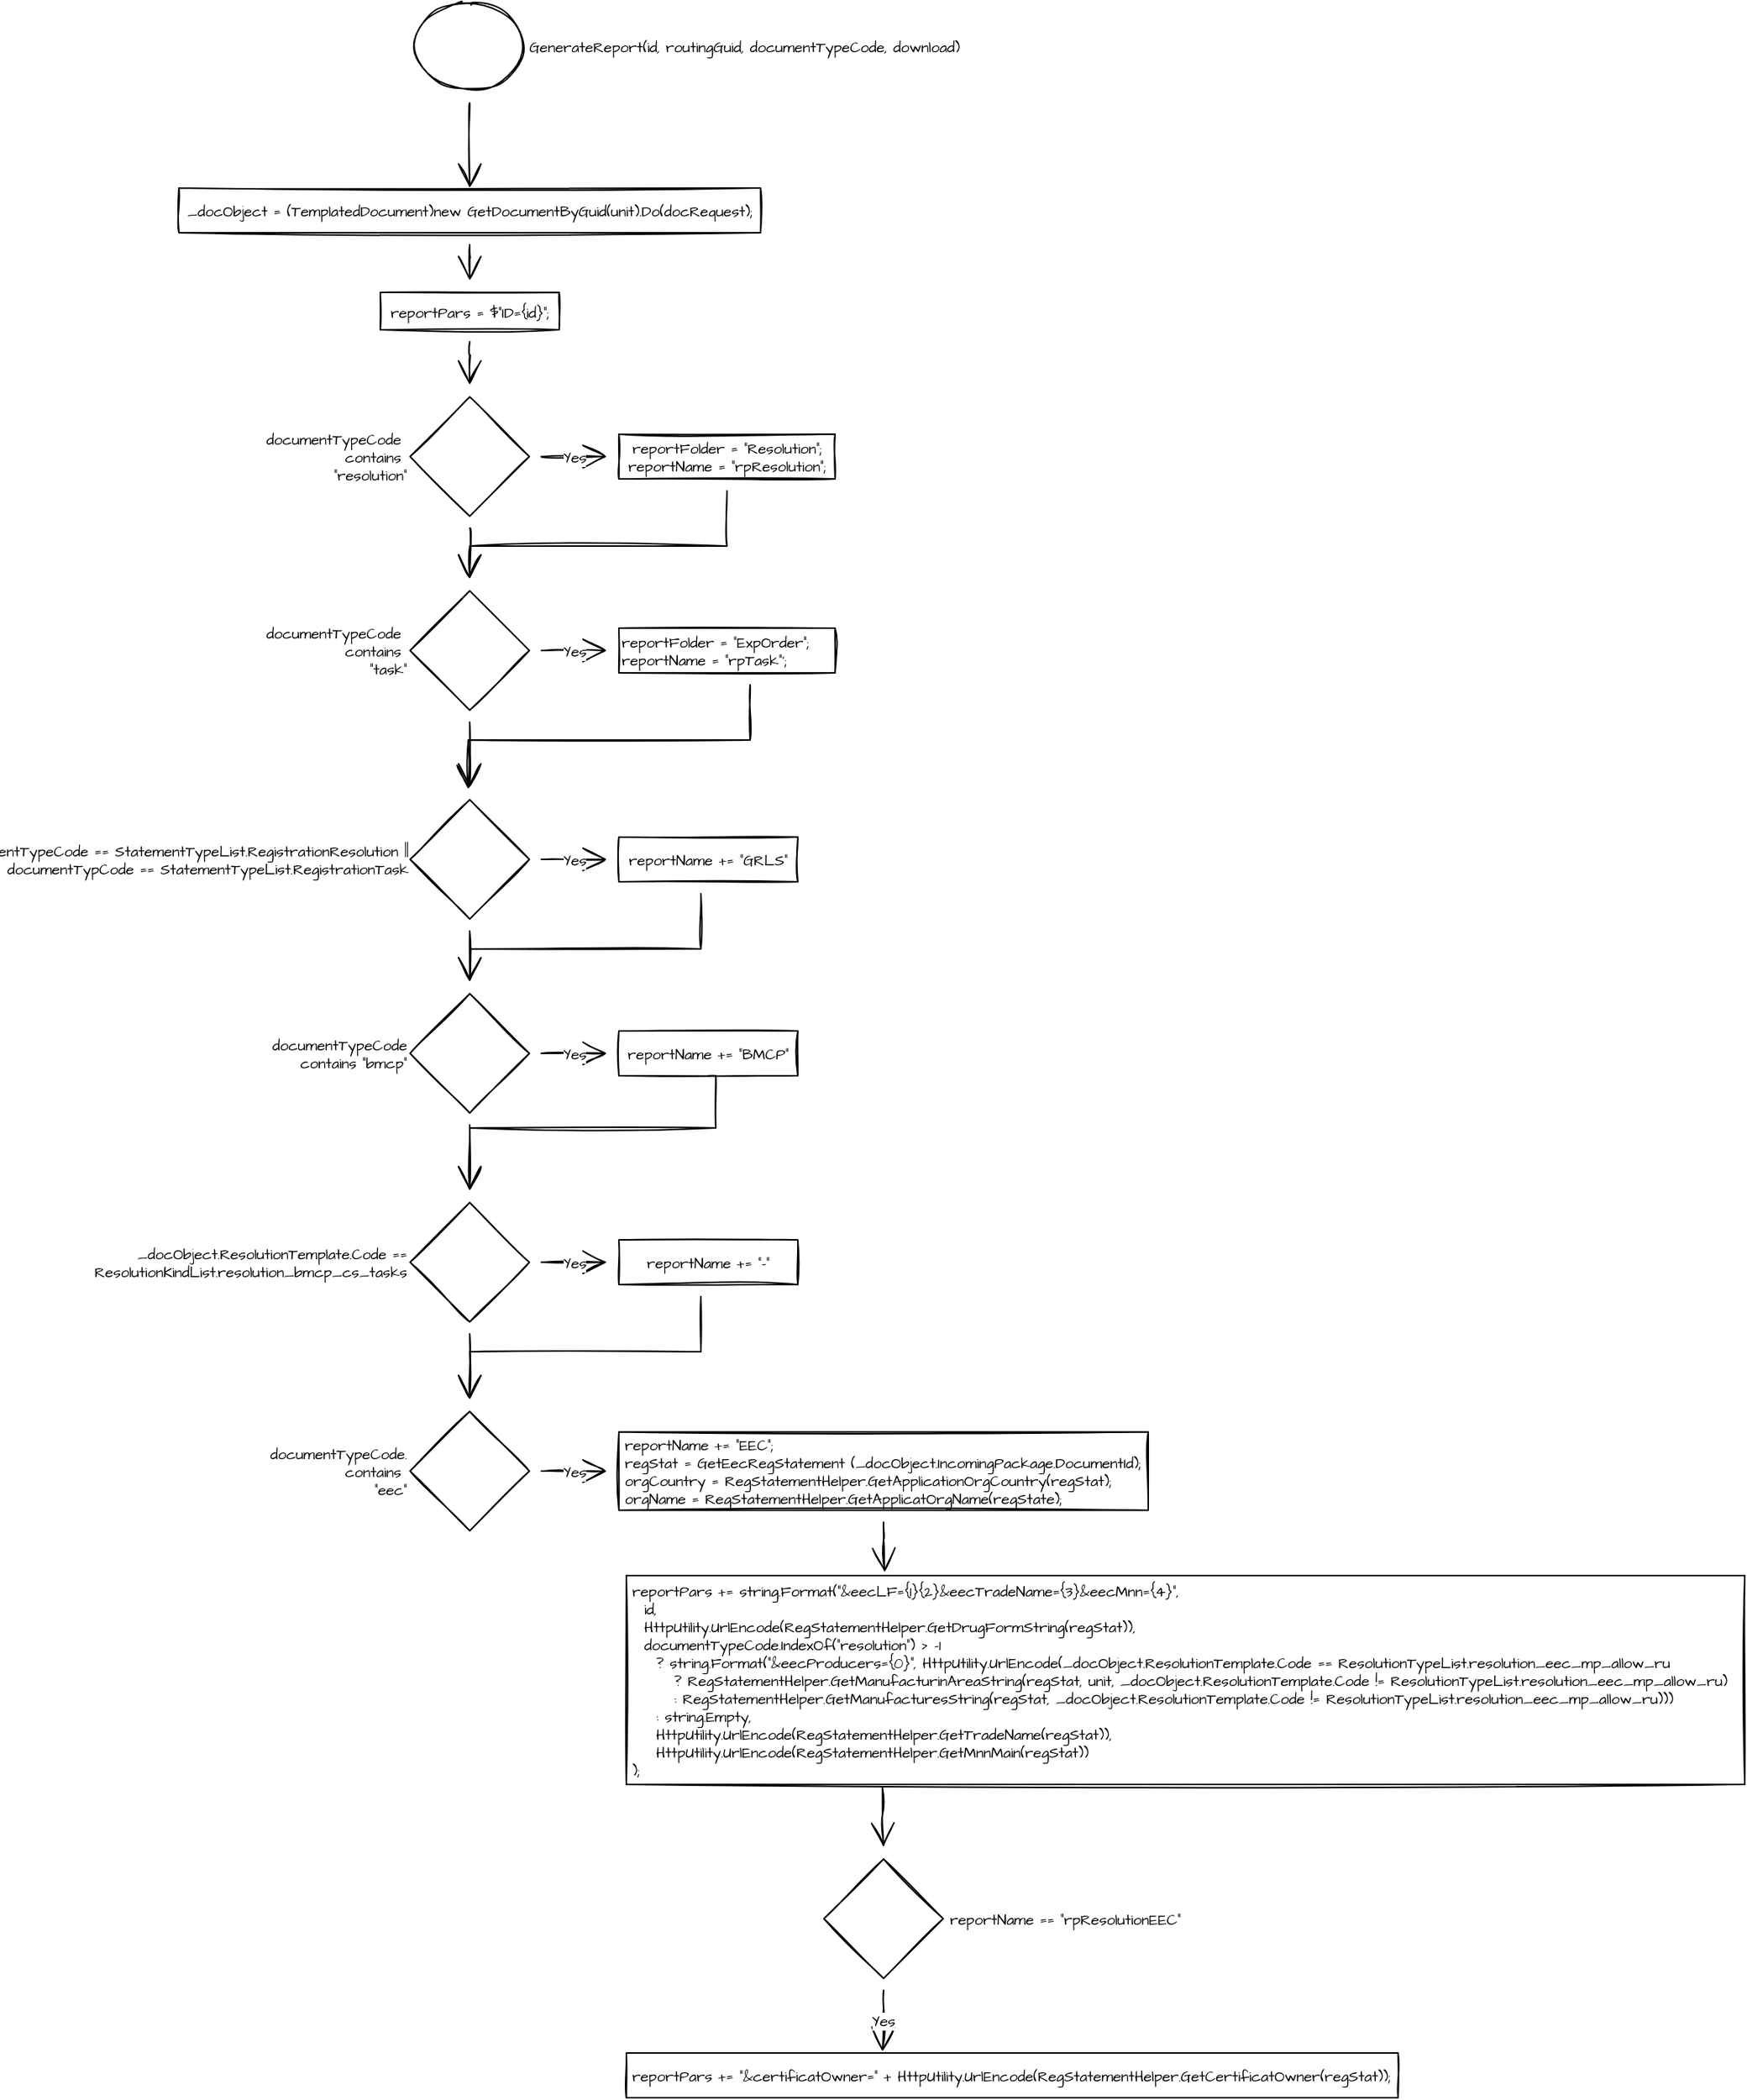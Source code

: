 <mxfile version="20.3.0" type="github">
  <diagram id="C5RBs43oDa-KdzZeNtuy" name="Page-1">
    <mxGraphModel dx="1961" dy="1841" grid="1" gridSize="10" guides="1" tooltips="1" connect="1" arrows="1" fold="1" page="1" pageScale="1" pageWidth="827" pageHeight="1169" math="0" shadow="0">
      <root>
        <mxCell id="WIyWlLk6GJQsqaUBKTNV-0" />
        <mxCell id="WIyWlLk6GJQsqaUBKTNV-1" parent="WIyWlLk6GJQsqaUBKTNV-0" />
        <mxCell id="85bUbTbqDZPOqHRigDFA-2" value="" style="edgeStyle=orthogonalEdgeStyle;curved=1;rounded=0;sketch=1;hachureGap=4;orthogonalLoop=1;jettySize=auto;html=1;fontFamily=Architects Daughter;fontSource=https%3A%2F%2Ffonts.googleapis.com%2Fcss%3Ffamily%3DArchitects%2BDaughter;fontSize=10;endArrow=open;startSize=14;endSize=14;sourcePerimeterSpacing=8;targetPerimeterSpacing=8;" edge="1" parent="WIyWlLk6GJQsqaUBKTNV-1" source="85bUbTbqDZPOqHRigDFA-0" target="85bUbTbqDZPOqHRigDFA-1">
          <mxGeometry relative="1" as="geometry" />
        </mxCell>
        <mxCell id="85bUbTbqDZPOqHRigDFA-0" value="_docObject = (TemplatedDocument)new GetDocumentByGuid(unit).Do(docRequest);" style="rounded=0;whiteSpace=wrap;html=1;sketch=1;hachureGap=4;fontFamily=Architects Daughter;fontSource=https%3A%2F%2Ffonts.googleapis.com%2Fcss%3Ffamily%3DArchitects%2BDaughter;fontSize=10;" vertex="1" parent="WIyWlLk6GJQsqaUBKTNV-1">
          <mxGeometry x="20" y="10" width="390" height="30" as="geometry" />
        </mxCell>
        <mxCell id="85bUbTbqDZPOqHRigDFA-7" value="" style="edgeStyle=orthogonalEdgeStyle;curved=1;rounded=0;sketch=1;hachureGap=4;orthogonalLoop=1;jettySize=auto;html=1;fontFamily=Architects Daughter;fontSource=https%3A%2F%2Ffonts.googleapis.com%2Fcss%3Ffamily%3DArchitects%2BDaughter;fontSize=10;endArrow=open;startSize=14;endSize=14;sourcePerimeterSpacing=8;targetPerimeterSpacing=8;" edge="1" parent="WIyWlLk6GJQsqaUBKTNV-1" source="85bUbTbqDZPOqHRigDFA-1" target="85bUbTbqDZPOqHRigDFA-6">
          <mxGeometry relative="1" as="geometry" />
        </mxCell>
        <mxCell id="85bUbTbqDZPOqHRigDFA-1" value="reportPars = $&quot;ID={id}&quot;;" style="whiteSpace=wrap;html=1;fontSize=10;fontFamily=Architects Daughter;rounded=0;sketch=1;hachureGap=4;fontSource=https%3A%2F%2Ffonts.googleapis.com%2Fcss%3Ffamily%3DArchitects%2BDaughter;" vertex="1" parent="WIyWlLk6GJQsqaUBKTNV-1">
          <mxGeometry x="155" y="80" width="120" height="25" as="geometry" />
        </mxCell>
        <mxCell id="85bUbTbqDZPOqHRigDFA-5" style="edgeStyle=orthogonalEdgeStyle;curved=1;rounded=0;sketch=1;hachureGap=4;orthogonalLoop=1;jettySize=auto;html=1;entryX=0.5;entryY=0;entryDx=0;entryDy=0;fontFamily=Architects Daughter;fontSource=https%3A%2F%2Ffonts.googleapis.com%2Fcss%3Ffamily%3DArchitects%2BDaughter;fontSize=10;endArrow=open;startSize=14;endSize=14;sourcePerimeterSpacing=8;targetPerimeterSpacing=8;" edge="1" parent="WIyWlLk6GJQsqaUBKTNV-1" source="85bUbTbqDZPOqHRigDFA-3" target="85bUbTbqDZPOqHRigDFA-0">
          <mxGeometry relative="1" as="geometry" />
        </mxCell>
        <mxCell id="85bUbTbqDZPOqHRigDFA-3" value="GenerateReport(id, routingGuid, documentTypeCode, download)" style="ellipse;fontSize=10;fontFamily=Architects Daughter;rounded=0;sketch=1;hachureGap=4;fontSource=https%3A%2F%2Ffonts.googleapis.com%2Fcss%3Ffamily%3DArchitects%2BDaughter;align=left;labelPosition=right;verticalLabelPosition=middle;verticalAlign=middle;html=1;" vertex="1" parent="WIyWlLk6GJQsqaUBKTNV-1">
          <mxGeometry x="177.5" y="-115" width="75" height="60" as="geometry" />
        </mxCell>
        <mxCell id="85bUbTbqDZPOqHRigDFA-9" value="Yes" style="edgeStyle=orthogonalEdgeStyle;curved=1;rounded=0;sketch=1;hachureGap=4;orthogonalLoop=1;jettySize=auto;html=1;fontFamily=Architects Daughter;fontSource=https%3A%2F%2Ffonts.googleapis.com%2Fcss%3Ffamily%3DArchitects%2BDaughter;fontSize=10;endArrow=open;startSize=14;endSize=14;sourcePerimeterSpacing=8;targetPerimeterSpacing=8;" edge="1" parent="WIyWlLk6GJQsqaUBKTNV-1" source="85bUbTbqDZPOqHRigDFA-6" target="85bUbTbqDZPOqHRigDFA-8">
          <mxGeometry relative="1" as="geometry" />
        </mxCell>
        <mxCell id="85bUbTbqDZPOqHRigDFA-11" value="" style="edgeStyle=orthogonalEdgeStyle;curved=1;rounded=0;sketch=1;hachureGap=4;orthogonalLoop=1;jettySize=auto;html=1;fontFamily=Architects Daughter;fontSource=https%3A%2F%2Ffonts.googleapis.com%2Fcss%3Ffamily%3DArchitects%2BDaughter;fontSize=10;endArrow=open;startSize=14;endSize=14;sourcePerimeterSpacing=8;targetPerimeterSpacing=8;" edge="1" parent="WIyWlLk6GJQsqaUBKTNV-1" source="85bUbTbqDZPOqHRigDFA-6" target="85bUbTbqDZPOqHRigDFA-13">
          <mxGeometry relative="1" as="geometry">
            <mxPoint x="215" y="282" as="targetPoint" />
          </mxGeometry>
        </mxCell>
        <mxCell id="85bUbTbqDZPOqHRigDFA-6" value="documentTypeCode&amp;nbsp;&lt;br&gt;contains&amp;nbsp;&lt;br&gt;&quot;resolution&quot;" style="rhombus;whiteSpace=wrap;html=1;fontSize=10;fontFamily=Architects Daughter;rounded=0;sketch=1;hachureGap=4;fontSource=https%3A%2F%2Ffonts.googleapis.com%2Fcss%3Ffamily%3DArchitects%2BDaughter;labelPosition=left;verticalLabelPosition=middle;align=right;verticalAlign=middle;" vertex="1" parent="WIyWlLk6GJQsqaUBKTNV-1">
          <mxGeometry x="175" y="150" width="80" height="80" as="geometry" />
        </mxCell>
        <mxCell id="85bUbTbqDZPOqHRigDFA-15" style="edgeStyle=orthogonalEdgeStyle;rounded=0;sketch=1;hachureGap=4;orthogonalLoop=1;jettySize=auto;html=1;fontFamily=Architects Daughter;fontSource=https%3A%2F%2Ffonts.googleapis.com%2Fcss%3Ffamily%3DArchitects%2BDaughter;fontSize=10;endArrow=open;startSize=14;endSize=14;sourcePerimeterSpacing=8;targetPerimeterSpacing=8;" edge="1" parent="WIyWlLk6GJQsqaUBKTNV-1" source="85bUbTbqDZPOqHRigDFA-8" target="85bUbTbqDZPOqHRigDFA-13">
          <mxGeometry relative="1" as="geometry">
            <Array as="points">
              <mxPoint x="388" y="250" />
              <mxPoint x="215" y="250" />
            </Array>
          </mxGeometry>
        </mxCell>
        <mxCell id="85bUbTbqDZPOqHRigDFA-8" value="reportFolder = &quot;Resolution&quot;;&lt;br&gt;reportName = &quot;rpResolution&quot;;" style="whiteSpace=wrap;html=1;fontSize=10;fontFamily=Architects Daughter;align=center;rounded=0;sketch=1;hachureGap=4;fontSource=https%3A%2F%2Ffonts.googleapis.com%2Fcss%3Ffamily%3DArchitects%2BDaughter;" vertex="1" parent="WIyWlLk6GJQsqaUBKTNV-1">
          <mxGeometry x="315" y="175" width="145" height="30" as="geometry" />
        </mxCell>
        <mxCell id="85bUbTbqDZPOqHRigDFA-17" value="Yes" style="edgeStyle=orthogonalEdgeStyle;rounded=0;sketch=1;hachureGap=4;orthogonalLoop=1;jettySize=auto;html=1;fontFamily=Architects Daughter;fontSource=https%3A%2F%2Ffonts.googleapis.com%2Fcss%3Ffamily%3DArchitects%2BDaughter;fontSize=10;endArrow=open;startSize=14;endSize=14;sourcePerimeterSpacing=8;targetPerimeterSpacing=8;" edge="1" parent="WIyWlLk6GJQsqaUBKTNV-1" source="85bUbTbqDZPOqHRigDFA-13" target="85bUbTbqDZPOqHRigDFA-16">
          <mxGeometry relative="1" as="geometry" />
        </mxCell>
        <mxCell id="85bUbTbqDZPOqHRigDFA-19" value="" style="edgeStyle=orthogonalEdgeStyle;rounded=0;sketch=1;hachureGap=4;orthogonalLoop=1;jettySize=auto;html=1;fontFamily=Architects Daughter;fontSource=https%3A%2F%2Ffonts.googleapis.com%2Fcss%3Ffamily%3DArchitects%2BDaughter;fontSize=10;endArrow=open;startSize=14;endSize=14;sourcePerimeterSpacing=8;targetPerimeterSpacing=8;" edge="1" parent="WIyWlLk6GJQsqaUBKTNV-1" source="85bUbTbqDZPOqHRigDFA-13" target="85bUbTbqDZPOqHRigDFA-18">
          <mxGeometry relative="1" as="geometry" />
        </mxCell>
        <mxCell id="85bUbTbqDZPOqHRigDFA-13" value="documentTypeCode&amp;nbsp;&lt;br&gt;contains&amp;nbsp;&lt;br&gt;&quot;task&quot;" style="rhombus;whiteSpace=wrap;html=1;fontSize=10;fontFamily=Architects Daughter;rounded=0;sketch=1;hachureGap=4;fontSource=https%3A%2F%2Ffonts.googleapis.com%2Fcss%3Ffamily%3DArchitects%2BDaughter;labelPosition=left;verticalLabelPosition=middle;align=right;verticalAlign=middle;" vertex="1" parent="WIyWlLk6GJQsqaUBKTNV-1">
          <mxGeometry x="175" y="280" width="80" height="80" as="geometry" />
        </mxCell>
        <mxCell id="85bUbTbqDZPOqHRigDFA-16" value="reportFolder = &quot;ExpOrder&quot;;&lt;br&gt;reportName = &quot;rpTask&quot;&#39;;" style="whiteSpace=wrap;html=1;fontSize=10;fontFamily=Architects Daughter;align=left;rounded=0;sketch=1;hachureGap=4;fontSource=https%3A%2F%2Ffonts.googleapis.com%2Fcss%3Ffamily%3DArchitects%2BDaughter;" vertex="1" parent="WIyWlLk6GJQsqaUBKTNV-1">
          <mxGeometry x="315" y="305" width="145" height="30" as="geometry" />
        </mxCell>
        <mxCell id="85bUbTbqDZPOqHRigDFA-22" value="Yes" style="edgeStyle=orthogonalEdgeStyle;rounded=0;sketch=1;hachureGap=4;orthogonalLoop=1;jettySize=auto;html=1;fontFamily=Architects Daughter;fontSource=https%3A%2F%2Ffonts.googleapis.com%2Fcss%3Ffamily%3DArchitects%2BDaughter;fontSize=10;endArrow=open;startSize=14;endSize=14;sourcePerimeterSpacing=8;targetPerimeterSpacing=8;" edge="1" parent="WIyWlLk6GJQsqaUBKTNV-1" source="85bUbTbqDZPOqHRigDFA-18" target="85bUbTbqDZPOqHRigDFA-21">
          <mxGeometry relative="1" as="geometry" />
        </mxCell>
        <mxCell id="85bUbTbqDZPOqHRigDFA-24" value="" style="edgeStyle=orthogonalEdgeStyle;rounded=0;sketch=1;hachureGap=4;orthogonalLoop=1;jettySize=auto;html=1;fontFamily=Architects Daughter;fontSource=https%3A%2F%2Ffonts.googleapis.com%2Fcss%3Ffamily%3DArchitects%2BDaughter;fontSize=10;endArrow=open;startSize=14;endSize=14;sourcePerimeterSpacing=8;targetPerimeterSpacing=8;" edge="1" parent="WIyWlLk6GJQsqaUBKTNV-1" source="85bUbTbqDZPOqHRigDFA-18" target="85bUbTbqDZPOqHRigDFA-23">
          <mxGeometry relative="1" as="geometry" />
        </mxCell>
        <mxCell id="85bUbTbqDZPOqHRigDFA-18" value="documentTypeCode == StatementTypeList.RegistrationResolution ||&lt;br&gt;documentTypCode == StatementTypeList.RegistrationTask" style="rhombus;html=1;fontSize=10;fontFamily=Architects Daughter;align=right;rounded=0;sketch=1;hachureGap=4;fontSource=https%3A%2F%2Ffonts.googleapis.com%2Fcss%3Ffamily%3DArchitects%2BDaughter;labelPosition=left;verticalLabelPosition=middle;verticalAlign=middle;" vertex="1" parent="WIyWlLk6GJQsqaUBKTNV-1">
          <mxGeometry x="175" y="420" width="80" height="80" as="geometry" />
        </mxCell>
        <mxCell id="85bUbTbqDZPOqHRigDFA-20" style="edgeStyle=orthogonalEdgeStyle;rounded=0;sketch=1;hachureGap=4;orthogonalLoop=1;jettySize=auto;html=1;fontFamily=Architects Daughter;fontSource=https%3A%2F%2Ffonts.googleapis.com%2Fcss%3Ffamily%3DArchitects%2BDaughter;fontSize=10;endArrow=open;startSize=14;endSize=14;sourcePerimeterSpacing=8;targetPerimeterSpacing=8;" edge="1" parent="WIyWlLk6GJQsqaUBKTNV-1" source="85bUbTbqDZPOqHRigDFA-16" target="85bUbTbqDZPOqHRigDFA-18">
          <mxGeometry relative="1" as="geometry">
            <mxPoint x="402.524" y="360" as="sourcePoint" />
            <mxPoint x="230" y="419" as="targetPoint" />
            <Array as="points">
              <mxPoint x="403" y="380" />
              <mxPoint x="214" y="380" />
            </Array>
          </mxGeometry>
        </mxCell>
        <mxCell id="85bUbTbqDZPOqHRigDFA-25" style="edgeStyle=orthogonalEdgeStyle;rounded=0;sketch=1;hachureGap=4;orthogonalLoop=1;jettySize=auto;html=1;fontFamily=Architects Daughter;fontSource=https%3A%2F%2Ffonts.googleapis.com%2Fcss%3Ffamily%3DArchitects%2BDaughter;fontSize=10;endArrow=open;startSize=14;endSize=14;sourcePerimeterSpacing=8;targetPerimeterSpacing=8;" edge="1" parent="WIyWlLk6GJQsqaUBKTNV-1" source="85bUbTbqDZPOqHRigDFA-21" target="85bUbTbqDZPOqHRigDFA-23">
          <mxGeometry relative="1" as="geometry">
            <Array as="points">
              <mxPoint x="370" y="520" />
              <mxPoint x="215" y="520" />
            </Array>
          </mxGeometry>
        </mxCell>
        <mxCell id="85bUbTbqDZPOqHRigDFA-21" value="reportName += &quot;GRLS&quot;" style="whiteSpace=wrap;html=1;fontSize=10;fontFamily=Architects Daughter;align=center;rounded=0;sketch=1;hachureGap=4;fontSource=https%3A%2F%2Ffonts.googleapis.com%2Fcss%3Ffamily%3DArchitects%2BDaughter;" vertex="1" parent="WIyWlLk6GJQsqaUBKTNV-1">
          <mxGeometry x="315" y="445" width="120" height="30" as="geometry" />
        </mxCell>
        <mxCell id="85bUbTbqDZPOqHRigDFA-27" value="Yes" style="edgeStyle=orthogonalEdgeStyle;rounded=0;sketch=1;hachureGap=4;orthogonalLoop=1;jettySize=auto;html=1;fontFamily=Architects Daughter;fontSource=https%3A%2F%2Ffonts.googleapis.com%2Fcss%3Ffamily%3DArchitects%2BDaughter;fontSize=10;endArrow=open;startSize=14;endSize=14;sourcePerimeterSpacing=8;targetPerimeterSpacing=8;" edge="1" parent="WIyWlLk6GJQsqaUBKTNV-1" source="85bUbTbqDZPOqHRigDFA-23" target="85bUbTbqDZPOqHRigDFA-26">
          <mxGeometry relative="1" as="geometry" />
        </mxCell>
        <mxCell id="85bUbTbqDZPOqHRigDFA-29" value="" style="edgeStyle=orthogonalEdgeStyle;rounded=0;sketch=1;hachureGap=4;orthogonalLoop=1;jettySize=auto;html=1;fontFamily=Architects Daughter;fontSource=https%3A%2F%2Ffonts.googleapis.com%2Fcss%3Ffamily%3DArchitects%2BDaughter;fontSize=10;endArrow=open;startSize=14;endSize=14;sourcePerimeterSpacing=8;targetPerimeterSpacing=8;" edge="1" parent="WIyWlLk6GJQsqaUBKTNV-1" source="85bUbTbqDZPOqHRigDFA-23" target="85bUbTbqDZPOqHRigDFA-28">
          <mxGeometry relative="1" as="geometry" />
        </mxCell>
        <mxCell id="85bUbTbqDZPOqHRigDFA-23" value="documentTypeCode contains &quot;bmcp&quot;" style="rhombus;whiteSpace=wrap;html=1;fontSize=10;fontFamily=Architects Daughter;align=right;rounded=0;sketch=1;hachureGap=4;fontSource=https%3A%2F%2Ffonts.googleapis.com%2Fcss%3Ffamily%3DArchitects%2BDaughter;labelPosition=left;verticalLabelPosition=middle;verticalAlign=middle;" vertex="1" parent="WIyWlLk6GJQsqaUBKTNV-1">
          <mxGeometry x="175" y="550" width="80" height="80" as="geometry" />
        </mxCell>
        <mxCell id="85bUbTbqDZPOqHRigDFA-26" value="reportName += &quot;BMCP&quot;" style="whiteSpace=wrap;html=1;fontSize=10;fontFamily=Architects Daughter;align=center;rounded=0;sketch=1;hachureGap=4;fontSource=https%3A%2F%2Ffonts.googleapis.com%2Fcss%3Ffamily%3DArchitects%2BDaughter;" vertex="1" parent="WIyWlLk6GJQsqaUBKTNV-1">
          <mxGeometry x="315" y="575" width="120" height="30" as="geometry" />
        </mxCell>
        <mxCell id="85bUbTbqDZPOqHRigDFA-33" value="Yes" style="edgeStyle=orthogonalEdgeStyle;rounded=0;sketch=1;hachureGap=4;orthogonalLoop=1;jettySize=auto;html=1;fontFamily=Architects Daughter;fontSource=https%3A%2F%2Ffonts.googleapis.com%2Fcss%3Ffamily%3DArchitects%2BDaughter;fontSize=10;endArrow=open;startSize=14;endSize=14;sourcePerimeterSpacing=8;targetPerimeterSpacing=8;" edge="1" parent="WIyWlLk6GJQsqaUBKTNV-1" source="85bUbTbqDZPOqHRigDFA-28" target="85bUbTbqDZPOqHRigDFA-32">
          <mxGeometry relative="1" as="geometry" />
        </mxCell>
        <mxCell id="85bUbTbqDZPOqHRigDFA-35" value="" style="edgeStyle=orthogonalEdgeStyle;rounded=0;sketch=1;hachureGap=4;orthogonalLoop=1;jettySize=auto;html=1;fontFamily=Architects Daughter;fontSource=https%3A%2F%2Ffonts.googleapis.com%2Fcss%3Ffamily%3DArchitects%2BDaughter;fontSize=10;endArrow=open;startSize=14;endSize=14;sourcePerimeterSpacing=8;targetPerimeterSpacing=8;" edge="1" parent="WIyWlLk6GJQsqaUBKTNV-1" source="85bUbTbqDZPOqHRigDFA-28" target="85bUbTbqDZPOqHRigDFA-34">
          <mxGeometry relative="1" as="geometry" />
        </mxCell>
        <mxCell id="85bUbTbqDZPOqHRigDFA-28" value="_docObject.ResolutionTemplate.Code == ResolutionKindList.resolution_bmcp_cs_tasks" style="rhombus;whiteSpace=wrap;html=1;fontSize=10;fontFamily=Architects Daughter;align=right;rounded=0;sketch=1;hachureGap=4;fontSource=https%3A%2F%2Ffonts.googleapis.com%2Fcss%3Ffamily%3DArchitects%2BDaughter;labelPosition=left;verticalLabelPosition=middle;verticalAlign=middle;" vertex="1" parent="WIyWlLk6GJQsqaUBKTNV-1">
          <mxGeometry x="175" y="690" width="80" height="80" as="geometry" />
        </mxCell>
        <mxCell id="85bUbTbqDZPOqHRigDFA-31" style="edgeStyle=orthogonalEdgeStyle;rounded=0;sketch=1;hachureGap=4;orthogonalLoop=1;jettySize=auto;html=1;fontFamily=Architects Daughter;fontSource=https%3A%2F%2Ffonts.googleapis.com%2Fcss%3Ffamily%3DArchitects%2BDaughter;fontSize=10;endArrow=open;startSize=14;endSize=14;sourcePerimeterSpacing=8;targetPerimeterSpacing=8;exitX=0.5;exitY=1;exitDx=0;exitDy=0;" edge="1" parent="WIyWlLk6GJQsqaUBKTNV-1" source="85bUbTbqDZPOqHRigDFA-26" target="85bUbTbqDZPOqHRigDFA-28">
          <mxGeometry relative="1" as="geometry">
            <mxPoint x="380" y="493" as="sourcePoint" />
            <mxPoint x="225" y="552.0" as="targetPoint" />
            <Array as="points">
              <mxPoint x="380" y="605" />
              <mxPoint x="380" y="640" />
              <mxPoint x="215" y="640" />
            </Array>
          </mxGeometry>
        </mxCell>
        <mxCell id="85bUbTbqDZPOqHRigDFA-36" style="edgeStyle=orthogonalEdgeStyle;rounded=0;sketch=1;hachureGap=4;orthogonalLoop=1;jettySize=auto;html=1;fontFamily=Architects Daughter;fontSource=https%3A%2F%2Ffonts.googleapis.com%2Fcss%3Ffamily%3DArchitects%2BDaughter;fontSize=10;endArrow=open;startSize=14;endSize=14;sourcePerimeterSpacing=8;targetPerimeterSpacing=8;" edge="1" parent="WIyWlLk6GJQsqaUBKTNV-1" source="85bUbTbqDZPOqHRigDFA-32" target="85bUbTbqDZPOqHRigDFA-34">
          <mxGeometry relative="1" as="geometry">
            <Array as="points">
              <mxPoint x="370" y="790" />
              <mxPoint x="215" y="790" />
            </Array>
          </mxGeometry>
        </mxCell>
        <mxCell id="85bUbTbqDZPOqHRigDFA-32" value="reportName += &quot;-&quot;" style="whiteSpace=wrap;html=1;fontSize=10;fontFamily=Architects Daughter;align=center;rounded=0;sketch=1;hachureGap=4;fontSource=https%3A%2F%2Ffonts.googleapis.com%2Fcss%3Ffamily%3DArchitects%2BDaughter;" vertex="1" parent="WIyWlLk6GJQsqaUBKTNV-1">
          <mxGeometry x="315" y="715" width="120" height="30" as="geometry" />
        </mxCell>
        <mxCell id="85bUbTbqDZPOqHRigDFA-39" value="Yes" style="edgeStyle=orthogonalEdgeStyle;rounded=0;sketch=1;hachureGap=4;orthogonalLoop=1;jettySize=auto;html=1;fontFamily=Architects Daughter;fontSource=https%3A%2F%2Ffonts.googleapis.com%2Fcss%3Ffamily%3DArchitects%2BDaughter;fontSize=10;endArrow=open;startSize=14;endSize=14;sourcePerimeterSpacing=8;targetPerimeterSpacing=8;" edge="1" parent="WIyWlLk6GJQsqaUBKTNV-1" source="85bUbTbqDZPOqHRigDFA-34" target="85bUbTbqDZPOqHRigDFA-38">
          <mxGeometry relative="1" as="geometry" />
        </mxCell>
        <mxCell id="85bUbTbqDZPOqHRigDFA-34" value="documentTypeCode.&lt;br&gt;contains&amp;nbsp;&lt;br&gt;&quot;eec&quot;" style="rhombus;whiteSpace=wrap;html=1;fontSize=10;fontFamily=Architects Daughter;align=right;rounded=0;sketch=1;hachureGap=4;fontSource=https%3A%2F%2Ffonts.googleapis.com%2Fcss%3Ffamily%3DArchitects%2BDaughter;labelPosition=left;verticalLabelPosition=middle;verticalAlign=middle;" vertex="1" parent="WIyWlLk6GJQsqaUBKTNV-1">
          <mxGeometry x="175" y="830" width="80" height="80" as="geometry" />
        </mxCell>
        <mxCell id="85bUbTbqDZPOqHRigDFA-47" value="" style="edgeStyle=orthogonalEdgeStyle;rounded=0;sketch=1;hachureGap=4;orthogonalLoop=1;jettySize=auto;html=1;fontFamily=Architects Daughter;fontSource=https%3A%2F%2Ffonts.googleapis.com%2Fcss%3Ffamily%3DArchitects%2BDaughter;fontSize=10;endArrow=open;startSize=14;endSize=14;sourcePerimeterSpacing=8;targetPerimeterSpacing=8;entryX=0.231;entryY=-0.016;entryDx=0;entryDy=0;entryPerimeter=0;" edge="1" parent="WIyWlLk6GJQsqaUBKTNV-1" source="85bUbTbqDZPOqHRigDFA-38" target="85bUbTbqDZPOqHRigDFA-46">
          <mxGeometry relative="1" as="geometry" />
        </mxCell>
        <mxCell id="85bUbTbqDZPOqHRigDFA-38" value="reportName += &quot;EEC&quot;;&lt;br&gt;&lt;span style=&quot;&quot;&gt;regStat = GetEecRegStatement (_docObject.IncomingPackage.DocumentId);&lt;br&gt;orgCountry = RegStatementHelper.GetApplicationOrgCountry(regStat);&lt;br&gt;orgName = RegStatementHelper.GetApplicatOrgName(regState);&lt;br&gt;&lt;/span&gt;" style="whiteSpace=wrap;html=1;fontSize=10;fontFamily=Architects Daughter;align=left;rounded=0;sketch=1;hachureGap=4;fontSource=https%3A%2F%2Ffonts.googleapis.com%2Fcss%3Ffamily%3DArchitects%2BDaughter;spacingLeft=2;" vertex="1" parent="WIyWlLk6GJQsqaUBKTNV-1">
          <mxGeometry x="315" y="843.75" width="355" height="52.5" as="geometry" />
        </mxCell>
        <mxCell id="85bUbTbqDZPOqHRigDFA-49" value="" style="edgeStyle=orthogonalEdgeStyle;rounded=0;sketch=1;hachureGap=4;orthogonalLoop=1;jettySize=auto;html=1;fontFamily=Architects Daughter;fontSource=https%3A%2F%2Ffonts.googleapis.com%2Fcss%3Ffamily%3DArchitects%2BDaughter;fontSize=10;endArrow=open;startSize=14;endSize=14;sourcePerimeterSpacing=8;targetPerimeterSpacing=8;exitX=0.229;exitY=1.015;exitDx=0;exitDy=0;exitPerimeter=0;" edge="1" parent="WIyWlLk6GJQsqaUBKTNV-1" source="85bUbTbqDZPOqHRigDFA-46" target="85bUbTbqDZPOqHRigDFA-48">
          <mxGeometry relative="1" as="geometry" />
        </mxCell>
        <mxCell id="85bUbTbqDZPOqHRigDFA-46" value="&lt;div&gt;reportPars +=&amp;nbsp;&lt;span style=&quot;background-color: initial;&quot;&gt;string.Format(&quot;&amp;amp;eecLF={1}{2}&amp;amp;eecTradeName={3}&amp;amp;eecMnn={4}&quot;,&lt;/span&gt;&lt;/div&gt;&lt;div&gt;&amp;nbsp; id,&lt;/div&gt;&lt;div&gt;&amp;nbsp; HttpUtility.UrlEncode(RegStatementHelper.GetDrugFormString(regStat)),&lt;/div&gt;&lt;div&gt;&amp;nbsp; documentTypeCode.IndexOf(&quot;resolution&quot;) &amp;gt; -1&amp;nbsp;&lt;/div&gt;&lt;div&gt;&amp;nbsp; &amp;nbsp; ? string.Format(&quot;&amp;amp;eecProducers={0}&quot;,&amp;nbsp;&lt;span style=&quot;background-color: initial;&quot;&gt;HttpUtility.UrlEncode(_docObject.ResolutionTemplate.Code == ResolutionTypeList.resolution_eec_mp_allow_ru&amp;nbsp;&lt;/span&gt;&lt;/div&gt;&lt;div&gt;&lt;span style=&quot;background-color: initial;&quot;&gt;&amp;nbsp; &amp;nbsp; &amp;nbsp; &amp;nbsp;?&amp;nbsp;&lt;/span&gt;&lt;span style=&quot;background-color: initial;&quot;&gt;RegStatementHelper.GetManufacturinAreaString(regStat, unit, _docObject.ResolutionTemplate.Code != ResolutionTypeList.resolution_eec_mp_allow_ru)&amp;nbsp;&lt;/span&gt;&lt;/div&gt;&lt;div&gt;&lt;span style=&quot;background-color: initial;&quot;&gt;&amp;nbsp; &amp;nbsp; &amp;nbsp; &amp;nbsp;:&amp;nbsp;&lt;/span&gt;&lt;span style=&quot;background-color: initial;&quot;&gt;RegStatementHelper.GetManufacturesString(regStat, _docObject.ResolutionTemplate.Code != ResolutionTypeList.resolution_eec_mp_allow_ru)))&amp;nbsp;&lt;/span&gt;&lt;/div&gt;&lt;div&gt;&lt;span style=&quot;background-color: initial;&quot;&gt;&amp;nbsp; &amp;nbsp; : string.Empty,&lt;/span&gt;&lt;/div&gt;&lt;div&gt;&amp;nbsp; &amp;nbsp; HttpUtility.UrlEncode(RegStatementHelper.GetTradeName(regStat)),&lt;/div&gt;&lt;div&gt;&amp;nbsp; &amp;nbsp; HttpUtility.UrlEncode(RegStatementHelper.GetMnnMain(regStat))&lt;/div&gt;&lt;div&gt;);&lt;/div&gt;" style="whiteSpace=wrap;html=1;fontSize=10;fontFamily=Architects Daughter;align=left;rounded=0;sketch=1;hachureGap=4;fontSource=https%3A%2F%2Ffonts.googleapis.com%2Fcss%3Ffamily%3DArchitects%2BDaughter;spacingLeft=2;" vertex="1" parent="WIyWlLk6GJQsqaUBKTNV-1">
          <mxGeometry x="320" y="940" width="750" height="140" as="geometry" />
        </mxCell>
        <mxCell id="85bUbTbqDZPOqHRigDFA-51" value="Yes" style="edgeStyle=orthogonalEdgeStyle;rounded=0;sketch=1;hachureGap=4;orthogonalLoop=1;jettySize=auto;html=1;fontFamily=Architects Daughter;fontSource=https%3A%2F%2Ffonts.googleapis.com%2Fcss%3Ffamily%3DArchitects%2BDaughter;fontSize=10;endArrow=open;startSize=14;endSize=14;sourcePerimeterSpacing=8;targetPerimeterSpacing=8;entryX=0.332;entryY=-0.036;entryDx=0;entryDy=0;entryPerimeter=0;" edge="1" parent="WIyWlLk6GJQsqaUBKTNV-1" source="85bUbTbqDZPOqHRigDFA-48" target="85bUbTbqDZPOqHRigDFA-50">
          <mxGeometry relative="1" as="geometry" />
        </mxCell>
        <mxCell id="85bUbTbqDZPOqHRigDFA-48" value="reportName == &quot;rpResolutionEEC&quot;" style="rhombus;html=1;fontSize=10;fontFamily=Architects Daughter;align=left;rounded=0;sketch=1;hachureGap=4;fontSource=https%3A%2F%2Ffonts.googleapis.com%2Fcss%3Ffamily%3DArchitects%2BDaughter;spacingLeft=2;labelPosition=right;verticalLabelPosition=middle;verticalAlign=middle;" vertex="1" parent="WIyWlLk6GJQsqaUBKTNV-1">
          <mxGeometry x="452.5" y="1130" width="80" height="80" as="geometry" />
        </mxCell>
        <mxCell id="85bUbTbqDZPOqHRigDFA-50" value="reportPars += &quot;&amp;amp;certificatOwner=&quot; + HttpUtility.UrlEncode(RegStatementHelper.GetCertificatOwner(regStat));" style="whiteSpace=wrap;html=1;fontSize=10;fontFamily=Architects Daughter;align=left;rounded=0;sketch=1;hachureGap=4;fontSource=https%3A%2F%2Ffonts.googleapis.com%2Fcss%3Ffamily%3DArchitects%2BDaughter;spacingLeft=2;" vertex="1" parent="WIyWlLk6GJQsqaUBKTNV-1">
          <mxGeometry x="320" y="1260" width="517.5" height="30" as="geometry" />
        </mxCell>
      </root>
    </mxGraphModel>
  </diagram>
</mxfile>

